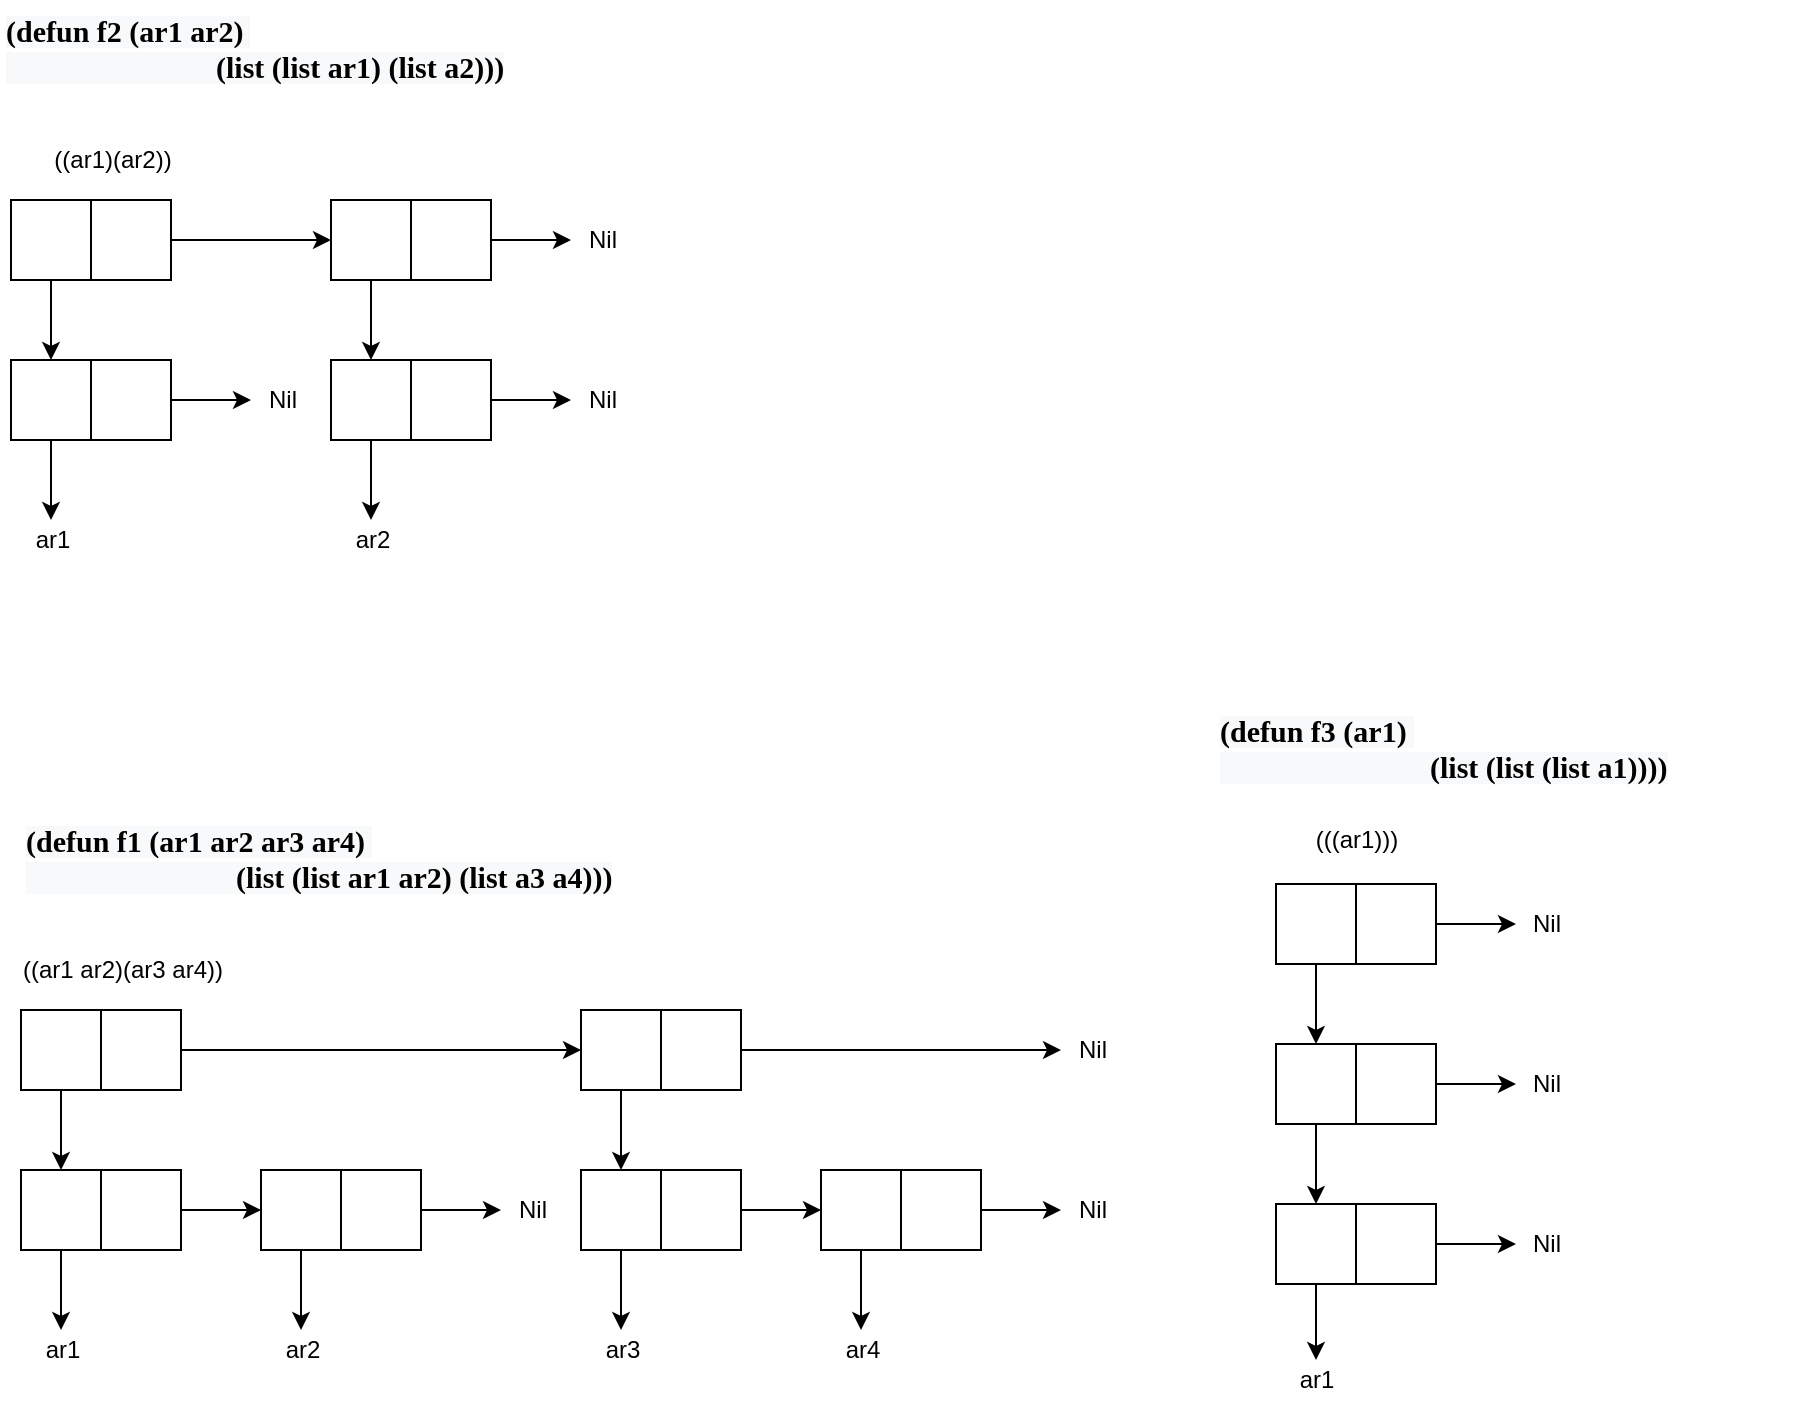 <mxfile version="13.0.3" type="device"><diagram id="93kFNmGjRPO0rGzuLwhJ" name="Page-1"><mxGraphModel dx="1422" dy="821" grid="1" gridSize="10" guides="1" tooltips="1" connect="1" arrows="1" fold="1" page="1" pageScale="1" pageWidth="827" pageHeight="1169" math="0" shadow="0"><root><mxCell id="0"/><mxCell id="1" parent="0"/><mxCell id="qVZNlSA6cylH-joto0v1-9" value="&lt;b style=&quot;font-family: &amp;quot;times new roman&amp;quot;; font-size: 15px; font-style: normal; letter-spacing: normal; text-align: center; text-indent: 0px; text-transform: none; word-spacing: 0px; background-color: rgb(248, 249, 250);&quot;&gt;(defun f1 (ar1 ar2 ar3 ar4)&lt;span style=&quot;font-size: 15px;&quot;&gt;&amp;nbsp;&lt;/span&gt;&lt;br style=&quot;font-size: 15px;&quot;&gt;&amp;nbsp; &amp;nbsp; &amp;nbsp; &amp;nbsp; &amp;nbsp; &amp;nbsp; &amp;nbsp; &amp;nbsp; &amp;nbsp; &amp;nbsp; &amp;nbsp; &amp;nbsp; &amp;nbsp; &amp;nbsp; (list (list ar1 ar2) (list a3 a4)))&lt;/b&gt;" style="text;whiteSpace=wrap;html=1;fontSize=15;" vertex="1" parent="1"><mxGeometry x="42.5" y="445" width="300" height="40" as="geometry"/></mxCell><mxCell id="qVZNlSA6cylH-joto0v1-10" value="&lt;b style=&quot;font-family: &amp;quot;times new roman&amp;quot;; font-size: 15px; font-style: normal; letter-spacing: normal; text-align: center; text-indent: 0px; text-transform: none; word-spacing: 0px; background-color: rgb(248, 249, 250);&quot;&gt;(defun f2 (ar1 ar2)&lt;span style=&quot;font-size: 15px;&quot;&gt;&amp;nbsp;&lt;/span&gt;&lt;br style=&quot;font-size: 15px;&quot;&gt;&amp;nbsp; &amp;nbsp; &amp;nbsp; &amp;nbsp; &amp;nbsp; &amp;nbsp; &amp;nbsp; &amp;nbsp; &amp;nbsp; &amp;nbsp; &amp;nbsp; &amp;nbsp; &amp;nbsp; &amp;nbsp; (list (list ar1) (list a2)))&lt;/b&gt;" style="text;whiteSpace=wrap;html=1;fontSize=15;" vertex="1" parent="1"><mxGeometry x="32.5" y="40" width="300" height="40" as="geometry"/></mxCell><mxCell id="qVZNlSA6cylH-joto0v1-11" value="&lt;b style=&quot;font-family: &amp;quot;times new roman&amp;quot;; font-size: 15px; font-style: normal; letter-spacing: normal; text-align: center; text-indent: 0px; text-transform: none; word-spacing: 0px; background-color: rgb(248, 249, 250);&quot;&gt;(defun f3 (ar1)&lt;span style=&quot;font-size: 15px;&quot;&gt;&amp;nbsp;&lt;/span&gt;&lt;br style=&quot;font-size: 15px;&quot;&gt;&amp;nbsp; &amp;nbsp; &amp;nbsp; &amp;nbsp; &amp;nbsp; &amp;nbsp; &amp;nbsp; &amp;nbsp; &amp;nbsp; &amp;nbsp; &amp;nbsp; &amp;nbsp; &amp;nbsp; &amp;nbsp; (list (list (list a1))))&lt;/b&gt;" style="text;whiteSpace=wrap;html=1;fontSize=15;" vertex="1" parent="1"><mxGeometry x="640" y="390" width="300" height="40" as="geometry"/></mxCell><mxCell id="qVZNlSA6cylH-joto0v1-17" style="edgeStyle=orthogonalEdgeStyle;rounded=0;orthogonalLoop=1;jettySize=auto;html=1;exitX=0.5;exitY=1;exitDx=0;exitDy=0;entryX=0.5;entryY=0;entryDx=0;entryDy=0;" edge="1" parent="1" source="qVZNlSA6cylH-joto0v1-12" target="qVZNlSA6cylH-joto0v1-15"><mxGeometry relative="1" as="geometry"/></mxCell><mxCell id="qVZNlSA6cylH-joto0v1-12" value="" style="whiteSpace=wrap;html=1;aspect=fixed;" vertex="1" parent="1"><mxGeometry x="42.5" y="545" width="40" height="40" as="geometry"/></mxCell><mxCell id="qVZNlSA6cylH-joto0v1-27" style="edgeStyle=orthogonalEdgeStyle;rounded=0;orthogonalLoop=1;jettySize=auto;html=1;exitX=1;exitY=0.5;exitDx=0;exitDy=0;" edge="1" parent="1" source="qVZNlSA6cylH-joto0v1-13"><mxGeometry relative="1" as="geometry"><mxPoint x="322.5" y="565" as="targetPoint"/></mxGeometry></mxCell><mxCell id="qVZNlSA6cylH-joto0v1-13" value="" style="whiteSpace=wrap;html=1;aspect=fixed;" vertex="1" parent="1"><mxGeometry x="82.5" y="545" width="40" height="40" as="geometry"/></mxCell><mxCell id="qVZNlSA6cylH-joto0v1-14" value="((ar1 ar2)(ar3 ar4))" style="text;html=1;align=center;verticalAlign=middle;resizable=0;points=[];autosize=1;" vertex="1" parent="1"><mxGeometry x="32.5" y="515" width="120" height="20" as="geometry"/></mxCell><mxCell id="qVZNlSA6cylH-joto0v1-18" style="edgeStyle=orthogonalEdgeStyle;rounded=0;orthogonalLoop=1;jettySize=auto;html=1;exitX=0.5;exitY=1;exitDx=0;exitDy=0;" edge="1" parent="1" source="qVZNlSA6cylH-joto0v1-15"><mxGeometry relative="1" as="geometry"><mxPoint x="62.5" y="705" as="targetPoint"/></mxGeometry></mxCell><mxCell id="qVZNlSA6cylH-joto0v1-15" value="" style="whiteSpace=wrap;html=1;aspect=fixed;" vertex="1" parent="1"><mxGeometry x="42.5" y="625" width="40" height="40" as="geometry"/></mxCell><mxCell id="qVZNlSA6cylH-joto0v1-20" style="edgeStyle=orthogonalEdgeStyle;rounded=0;orthogonalLoop=1;jettySize=auto;html=1;exitX=1;exitY=0.5;exitDx=0;exitDy=0;" edge="1" parent="1" source="qVZNlSA6cylH-joto0v1-16"><mxGeometry relative="1" as="geometry"><mxPoint x="162.5" y="645" as="targetPoint"/></mxGeometry></mxCell><mxCell id="qVZNlSA6cylH-joto0v1-16" value="" style="whiteSpace=wrap;html=1;aspect=fixed;" vertex="1" parent="1"><mxGeometry x="82.5" y="625" width="40" height="40" as="geometry"/></mxCell><mxCell id="qVZNlSA6cylH-joto0v1-19" value="ar1" style="text;html=1;align=center;verticalAlign=middle;resizable=0;points=[];autosize=1;" vertex="1" parent="1"><mxGeometry x="47.5" y="705" width="30" height="20" as="geometry"/></mxCell><mxCell id="qVZNlSA6cylH-joto0v1-24" style="edgeStyle=orthogonalEdgeStyle;rounded=0;orthogonalLoop=1;jettySize=auto;html=1;exitX=0.5;exitY=1;exitDx=0;exitDy=0;" edge="1" parent="1" source="qVZNlSA6cylH-joto0v1-21"><mxGeometry relative="1" as="geometry"><mxPoint x="182.5" y="705" as="targetPoint"/></mxGeometry></mxCell><mxCell id="qVZNlSA6cylH-joto0v1-21" value="" style="whiteSpace=wrap;html=1;aspect=fixed;" vertex="1" parent="1"><mxGeometry x="162.5" y="625" width="40" height="40" as="geometry"/></mxCell><mxCell id="qVZNlSA6cylH-joto0v1-23" style="edgeStyle=orthogonalEdgeStyle;rounded=0;orthogonalLoop=1;jettySize=auto;html=1;exitX=1;exitY=0.5;exitDx=0;exitDy=0;" edge="1" parent="1" source="qVZNlSA6cylH-joto0v1-22"><mxGeometry relative="1" as="geometry"><mxPoint x="282.5" y="645" as="targetPoint"/></mxGeometry></mxCell><mxCell id="qVZNlSA6cylH-joto0v1-22" value="" style="whiteSpace=wrap;html=1;aspect=fixed;" vertex="1" parent="1"><mxGeometry x="202.5" y="625" width="40" height="40" as="geometry"/></mxCell><mxCell id="qVZNlSA6cylH-joto0v1-25" value="ar2" style="text;html=1;align=center;verticalAlign=middle;resizable=0;points=[];autosize=1;" vertex="1" parent="1"><mxGeometry x="167.5" y="705" width="30" height="20" as="geometry"/></mxCell><mxCell id="qVZNlSA6cylH-joto0v1-26" value="Nil" style="text;html=1;align=center;verticalAlign=middle;resizable=0;points=[];autosize=1;" vertex="1" parent="1"><mxGeometry x="282.5" y="635" width="30" height="20" as="geometry"/></mxCell><mxCell id="qVZNlSA6cylH-joto0v1-41" style="edgeStyle=orthogonalEdgeStyle;rounded=0;orthogonalLoop=1;jettySize=auto;html=1;entryX=0.5;entryY=0;entryDx=0;entryDy=0;" edge="1" parent="1" source="qVZNlSA6cylH-joto0v1-28" target="qVZNlSA6cylH-joto0v1-31"><mxGeometry relative="1" as="geometry"/></mxCell><mxCell id="qVZNlSA6cylH-joto0v1-28" value="" style="whiteSpace=wrap;html=1;aspect=fixed;" vertex="1" parent="1"><mxGeometry x="322.5" y="545" width="40" height="40" as="geometry"/></mxCell><mxCell id="qVZNlSA6cylH-joto0v1-42" style="edgeStyle=orthogonalEdgeStyle;rounded=0;orthogonalLoop=1;jettySize=auto;html=1;exitX=1;exitY=0.5;exitDx=0;exitDy=0;" edge="1" parent="1" source="qVZNlSA6cylH-joto0v1-29" target="qVZNlSA6cylH-joto0v1-43"><mxGeometry relative="1" as="geometry"><mxPoint x="522.5" y="565" as="targetPoint"/></mxGeometry></mxCell><mxCell id="qVZNlSA6cylH-joto0v1-29" value="" style="whiteSpace=wrap;html=1;aspect=fixed;" vertex="1" parent="1"><mxGeometry x="362.5" y="545" width="40" height="40" as="geometry"/></mxCell><mxCell id="qVZNlSA6cylH-joto0v1-30" style="edgeStyle=orthogonalEdgeStyle;rounded=0;orthogonalLoop=1;jettySize=auto;html=1;exitX=0.5;exitY=1;exitDx=0;exitDy=0;" edge="1" parent="1" source="qVZNlSA6cylH-joto0v1-31"><mxGeometry relative="1" as="geometry"><mxPoint x="342.5" y="705" as="targetPoint"/></mxGeometry></mxCell><mxCell id="qVZNlSA6cylH-joto0v1-31" value="" style="whiteSpace=wrap;html=1;aspect=fixed;" vertex="1" parent="1"><mxGeometry x="322.5" y="625" width="40" height="40" as="geometry"/></mxCell><mxCell id="qVZNlSA6cylH-joto0v1-32" style="edgeStyle=orthogonalEdgeStyle;rounded=0;orthogonalLoop=1;jettySize=auto;html=1;exitX=1;exitY=0.5;exitDx=0;exitDy=0;" edge="1" parent="1" source="qVZNlSA6cylH-joto0v1-33"><mxGeometry relative="1" as="geometry"><mxPoint x="442.5" y="645" as="targetPoint"/></mxGeometry></mxCell><mxCell id="qVZNlSA6cylH-joto0v1-33" value="" style="whiteSpace=wrap;html=1;aspect=fixed;" vertex="1" parent="1"><mxGeometry x="362.5" y="625" width="40" height="40" as="geometry"/></mxCell><mxCell id="qVZNlSA6cylH-joto0v1-34" value="ar3" style="text;html=1;align=center;verticalAlign=middle;resizable=0;points=[];autosize=1;" vertex="1" parent="1"><mxGeometry x="327.5" y="705" width="30" height="20" as="geometry"/></mxCell><mxCell id="qVZNlSA6cylH-joto0v1-35" style="edgeStyle=orthogonalEdgeStyle;rounded=0;orthogonalLoop=1;jettySize=auto;html=1;exitX=0.5;exitY=1;exitDx=0;exitDy=0;" edge="1" parent="1" source="qVZNlSA6cylH-joto0v1-36"><mxGeometry relative="1" as="geometry"><mxPoint x="462.5" y="705" as="targetPoint"/></mxGeometry></mxCell><mxCell id="qVZNlSA6cylH-joto0v1-36" value="" style="whiteSpace=wrap;html=1;aspect=fixed;" vertex="1" parent="1"><mxGeometry x="442.5" y="625" width="40" height="40" as="geometry"/></mxCell><mxCell id="qVZNlSA6cylH-joto0v1-37" style="edgeStyle=orthogonalEdgeStyle;rounded=0;orthogonalLoop=1;jettySize=auto;html=1;exitX=1;exitY=0.5;exitDx=0;exitDy=0;" edge="1" parent="1" source="qVZNlSA6cylH-joto0v1-38"><mxGeometry relative="1" as="geometry"><mxPoint x="562.5" y="645" as="targetPoint"/></mxGeometry></mxCell><mxCell id="qVZNlSA6cylH-joto0v1-38" value="" style="whiteSpace=wrap;html=1;aspect=fixed;" vertex="1" parent="1"><mxGeometry x="482.5" y="625" width="40" height="40" as="geometry"/></mxCell><mxCell id="qVZNlSA6cylH-joto0v1-39" value="ar4" style="text;html=1;align=center;verticalAlign=middle;resizable=0;points=[];autosize=1;" vertex="1" parent="1"><mxGeometry x="447.5" y="705" width="30" height="20" as="geometry"/></mxCell><mxCell id="qVZNlSA6cylH-joto0v1-40" value="Nil" style="text;html=1;align=center;verticalAlign=middle;resizable=0;points=[];autosize=1;" vertex="1" parent="1"><mxGeometry x="562.5" y="635" width="30" height="20" as="geometry"/></mxCell><mxCell id="qVZNlSA6cylH-joto0v1-43" value="Nil" style="text;html=1;align=center;verticalAlign=middle;resizable=0;points=[];autosize=1;" vertex="1" parent="1"><mxGeometry x="562.5" y="555" width="30" height="20" as="geometry"/></mxCell><mxCell id="qVZNlSA6cylH-joto0v1-52" style="edgeStyle=orthogonalEdgeStyle;rounded=0;orthogonalLoop=1;jettySize=auto;html=1;exitX=0.5;exitY=1;exitDx=0;exitDy=0;fontSize=12;" edge="1" parent="1" source="qVZNlSA6cylH-joto0v1-44" target="qVZNlSA6cylH-joto0v1-46"><mxGeometry relative="1" as="geometry"/></mxCell><mxCell id="qVZNlSA6cylH-joto0v1-44" value="" style="whiteSpace=wrap;html=1;aspect=fixed;" vertex="1" parent="1"><mxGeometry x="670" y="482" width="40" height="40" as="geometry"/></mxCell><mxCell id="qVZNlSA6cylH-joto0v1-59" style="edgeStyle=orthogonalEdgeStyle;rounded=0;orthogonalLoop=1;jettySize=auto;html=1;exitX=1;exitY=0.5;exitDx=0;exitDy=0;fontSize=12;" edge="1" parent="1" source="qVZNlSA6cylH-joto0v1-45"><mxGeometry relative="1" as="geometry"><mxPoint x="790" y="502" as="targetPoint"/></mxGeometry></mxCell><mxCell id="qVZNlSA6cylH-joto0v1-45" value="" style="whiteSpace=wrap;html=1;aspect=fixed;" vertex="1" parent="1"><mxGeometry x="710" y="482" width="40" height="40" as="geometry"/></mxCell><mxCell id="qVZNlSA6cylH-joto0v1-53" style="edgeStyle=orthogonalEdgeStyle;rounded=0;orthogonalLoop=1;jettySize=auto;html=1;exitX=0.5;exitY=1;exitDx=0;exitDy=0;entryX=0.5;entryY=0;entryDx=0;entryDy=0;fontSize=12;" edge="1" parent="1" source="qVZNlSA6cylH-joto0v1-46" target="qVZNlSA6cylH-joto0v1-48"><mxGeometry relative="1" as="geometry"/></mxCell><mxCell id="qVZNlSA6cylH-joto0v1-46" value="" style="whiteSpace=wrap;html=1;aspect=fixed;" vertex="1" parent="1"><mxGeometry x="670" y="562" width="40" height="40" as="geometry"/></mxCell><mxCell id="qVZNlSA6cylH-joto0v1-58" style="edgeStyle=orthogonalEdgeStyle;rounded=0;orthogonalLoop=1;jettySize=auto;html=1;exitX=1;exitY=0.5;exitDx=0;exitDy=0;fontSize=12;" edge="1" parent="1" source="qVZNlSA6cylH-joto0v1-47"><mxGeometry relative="1" as="geometry"><mxPoint x="790" y="582" as="targetPoint"/></mxGeometry></mxCell><mxCell id="qVZNlSA6cylH-joto0v1-47" value="" style="whiteSpace=wrap;html=1;aspect=fixed;" vertex="1" parent="1"><mxGeometry x="710" y="562" width="40" height="40" as="geometry"/></mxCell><mxCell id="qVZNlSA6cylH-joto0v1-54" style="edgeStyle=orthogonalEdgeStyle;rounded=0;orthogonalLoop=1;jettySize=auto;html=1;exitX=0.5;exitY=1;exitDx=0;exitDy=0;fontSize=12;" edge="1" parent="1" source="qVZNlSA6cylH-joto0v1-48"><mxGeometry relative="1" as="geometry"><mxPoint x="690" y="720" as="targetPoint"/></mxGeometry></mxCell><mxCell id="qVZNlSA6cylH-joto0v1-48" value="" style="whiteSpace=wrap;html=1;aspect=fixed;" vertex="1" parent="1"><mxGeometry x="670" y="642" width="40" height="40" as="geometry"/></mxCell><mxCell id="qVZNlSA6cylH-joto0v1-62" style="edgeStyle=orthogonalEdgeStyle;rounded=0;orthogonalLoop=1;jettySize=auto;html=1;exitX=1;exitY=0.5;exitDx=0;exitDy=0;fontSize=12;" edge="1" parent="1" source="qVZNlSA6cylH-joto0v1-49" target="qVZNlSA6cylH-joto0v1-56"><mxGeometry relative="1" as="geometry"/></mxCell><mxCell id="qVZNlSA6cylH-joto0v1-49" value="" style="whiteSpace=wrap;html=1;aspect=fixed;" vertex="1" parent="1"><mxGeometry x="710" y="642" width="40" height="40" as="geometry"/></mxCell><mxCell id="qVZNlSA6cylH-joto0v1-50" value="(((ar1)))" style="text;html=1;align=center;verticalAlign=middle;resizable=0;points=[];autosize=1;fontSize=12;" vertex="1" parent="1"><mxGeometry x="680" y="450" width="60" height="20" as="geometry"/></mxCell><mxCell id="qVZNlSA6cylH-joto0v1-55" value="ar1" style="text;html=1;align=center;verticalAlign=middle;resizable=0;points=[];autosize=1;fontSize=12;" vertex="1" parent="1"><mxGeometry x="675" y="720" width="30" height="20" as="geometry"/></mxCell><mxCell id="qVZNlSA6cylH-joto0v1-56" value="Nil" style="text;html=1;align=center;verticalAlign=middle;resizable=0;points=[];autosize=1;fontSize=12;" vertex="1" parent="1"><mxGeometry x="790" y="652" width="30" height="20" as="geometry"/></mxCell><mxCell id="qVZNlSA6cylH-joto0v1-63" value="Nil" style="text;html=1;align=center;verticalAlign=middle;resizable=0;points=[];autosize=1;fontSize=12;" vertex="1" parent="1"><mxGeometry x="790" y="572" width="30" height="20" as="geometry"/></mxCell><mxCell id="qVZNlSA6cylH-joto0v1-64" value="Nil" style="text;html=1;align=center;verticalAlign=middle;resizable=0;points=[];autosize=1;fontSize=12;" vertex="1" parent="1"><mxGeometry x="790" y="492" width="30" height="20" as="geometry"/></mxCell><mxCell id="qVZNlSA6cylH-joto0v1-65" style="edgeStyle=orthogonalEdgeStyle;rounded=0;orthogonalLoop=1;jettySize=auto;html=1;exitX=0.5;exitY=1;exitDx=0;exitDy=0;entryX=0.5;entryY=0;entryDx=0;entryDy=0;" edge="1" parent="1" source="qVZNlSA6cylH-joto0v1-66" target="qVZNlSA6cylH-joto0v1-71"><mxGeometry relative="1" as="geometry"/></mxCell><mxCell id="qVZNlSA6cylH-joto0v1-66" value="" style="whiteSpace=wrap;html=1;aspect=fixed;" vertex="1" parent="1"><mxGeometry x="37.5" y="140" width="40" height="40" as="geometry"/></mxCell><mxCell id="qVZNlSA6cylH-joto0v1-67" style="edgeStyle=orthogonalEdgeStyle;rounded=0;orthogonalLoop=1;jettySize=auto;html=1;exitX=1;exitY=0.5;exitDx=0;exitDy=0;" edge="1" parent="1" source="qVZNlSA6cylH-joto0v1-68"><mxGeometry relative="1" as="geometry"><mxPoint x="197.5" y="160" as="targetPoint"/></mxGeometry></mxCell><mxCell id="qVZNlSA6cylH-joto0v1-68" value="" style="whiteSpace=wrap;html=1;aspect=fixed;" vertex="1" parent="1"><mxGeometry x="77.5" y="140" width="40" height="40" as="geometry"/></mxCell><mxCell id="qVZNlSA6cylH-joto0v1-69" value="((ar1)(ar2))" style="text;html=1;align=center;verticalAlign=middle;resizable=0;points=[];autosize=1;" vertex="1" parent="1"><mxGeometry x="52.5" y="110" width="70" height="20" as="geometry"/></mxCell><mxCell id="qVZNlSA6cylH-joto0v1-70" style="edgeStyle=orthogonalEdgeStyle;rounded=0;orthogonalLoop=1;jettySize=auto;html=1;exitX=0.5;exitY=1;exitDx=0;exitDy=0;" edge="1" parent="1" source="qVZNlSA6cylH-joto0v1-71"><mxGeometry relative="1" as="geometry"><mxPoint x="57.5" y="300" as="targetPoint"/></mxGeometry></mxCell><mxCell id="qVZNlSA6cylH-joto0v1-71" value="" style="whiteSpace=wrap;html=1;aspect=fixed;" vertex="1" parent="1"><mxGeometry x="37.5" y="220" width="40" height="40" as="geometry"/></mxCell><mxCell id="qVZNlSA6cylH-joto0v1-72" style="edgeStyle=orthogonalEdgeStyle;rounded=0;orthogonalLoop=1;jettySize=auto;html=1;exitX=1;exitY=0.5;exitDx=0;exitDy=0;" edge="1" parent="1" source="qVZNlSA6cylH-joto0v1-73"><mxGeometry relative="1" as="geometry"><mxPoint x="157.5" y="240" as="targetPoint"/></mxGeometry></mxCell><mxCell id="qVZNlSA6cylH-joto0v1-73" value="" style="whiteSpace=wrap;html=1;aspect=fixed;" vertex="1" parent="1"><mxGeometry x="77.5" y="220" width="40" height="40" as="geometry"/></mxCell><mxCell id="qVZNlSA6cylH-joto0v1-74" value="ar1" style="text;html=1;align=center;verticalAlign=middle;resizable=0;points=[];autosize=1;" vertex="1" parent="1"><mxGeometry x="42.5" y="300" width="30" height="20" as="geometry"/></mxCell><mxCell id="qVZNlSA6cylH-joto0v1-80" value="Nil" style="text;html=1;align=center;verticalAlign=middle;resizable=0;points=[];autosize=1;" vertex="1" parent="1"><mxGeometry x="157.5" y="230" width="30" height="20" as="geometry"/></mxCell><mxCell id="qVZNlSA6cylH-joto0v1-81" style="edgeStyle=orthogonalEdgeStyle;rounded=0;orthogonalLoop=1;jettySize=auto;html=1;entryX=0.5;entryY=0;entryDx=0;entryDy=0;" edge="1" parent="1" source="qVZNlSA6cylH-joto0v1-82" target="qVZNlSA6cylH-joto0v1-86"><mxGeometry relative="1" as="geometry"/></mxCell><mxCell id="qVZNlSA6cylH-joto0v1-82" value="" style="whiteSpace=wrap;html=1;aspect=fixed;" vertex="1" parent="1"><mxGeometry x="197.5" y="140" width="40" height="40" as="geometry"/></mxCell><mxCell id="qVZNlSA6cylH-joto0v1-83" style="edgeStyle=orthogonalEdgeStyle;rounded=0;orthogonalLoop=1;jettySize=auto;html=1;exitX=1;exitY=0.5;exitDx=0;exitDy=0;" edge="1" parent="1" source="qVZNlSA6cylH-joto0v1-84"><mxGeometry relative="1" as="geometry"><mxPoint x="317.5" y="160" as="targetPoint"/></mxGeometry></mxCell><mxCell id="qVZNlSA6cylH-joto0v1-84" value="" style="whiteSpace=wrap;html=1;aspect=fixed;" vertex="1" parent="1"><mxGeometry x="237.5" y="140" width="40" height="40" as="geometry"/></mxCell><mxCell id="qVZNlSA6cylH-joto0v1-85" style="edgeStyle=orthogonalEdgeStyle;rounded=0;orthogonalLoop=1;jettySize=auto;html=1;exitX=0.5;exitY=1;exitDx=0;exitDy=0;" edge="1" parent="1" source="qVZNlSA6cylH-joto0v1-86"><mxGeometry relative="1" as="geometry"><mxPoint x="217.5" y="300" as="targetPoint"/></mxGeometry></mxCell><mxCell id="qVZNlSA6cylH-joto0v1-86" value="" style="whiteSpace=wrap;html=1;aspect=fixed;" vertex="1" parent="1"><mxGeometry x="197.5" y="220" width="40" height="40" as="geometry"/></mxCell><mxCell id="qVZNlSA6cylH-joto0v1-87" style="edgeStyle=orthogonalEdgeStyle;rounded=0;orthogonalLoop=1;jettySize=auto;html=1;exitX=1;exitY=0.5;exitDx=0;exitDy=0;" edge="1" parent="1" source="qVZNlSA6cylH-joto0v1-88"><mxGeometry relative="1" as="geometry"><mxPoint x="317.5" y="240" as="targetPoint"/></mxGeometry></mxCell><mxCell id="qVZNlSA6cylH-joto0v1-88" value="" style="whiteSpace=wrap;html=1;aspect=fixed;" vertex="1" parent="1"><mxGeometry x="237.5" y="220" width="40" height="40" as="geometry"/></mxCell><mxCell id="qVZNlSA6cylH-joto0v1-89" value="ar2" style="text;html=1;align=center;verticalAlign=middle;resizable=0;points=[];autosize=1;" vertex="1" parent="1"><mxGeometry x="202.5" y="300" width="30" height="20" as="geometry"/></mxCell><mxCell id="qVZNlSA6cylH-joto0v1-97" value="Nil" style="text;html=1;align=center;verticalAlign=middle;resizable=0;points=[];autosize=1;" vertex="1" parent="1"><mxGeometry x="317.5" y="150" width="30" height="20" as="geometry"/></mxCell><mxCell id="qVZNlSA6cylH-joto0v1-98" value="Nil" style="text;html=1;align=center;verticalAlign=middle;resizable=0;points=[];autosize=1;" vertex="1" parent="1"><mxGeometry x="317.5" y="230" width="30" height="20" as="geometry"/></mxCell></root></mxGraphModel></diagram></mxfile>
